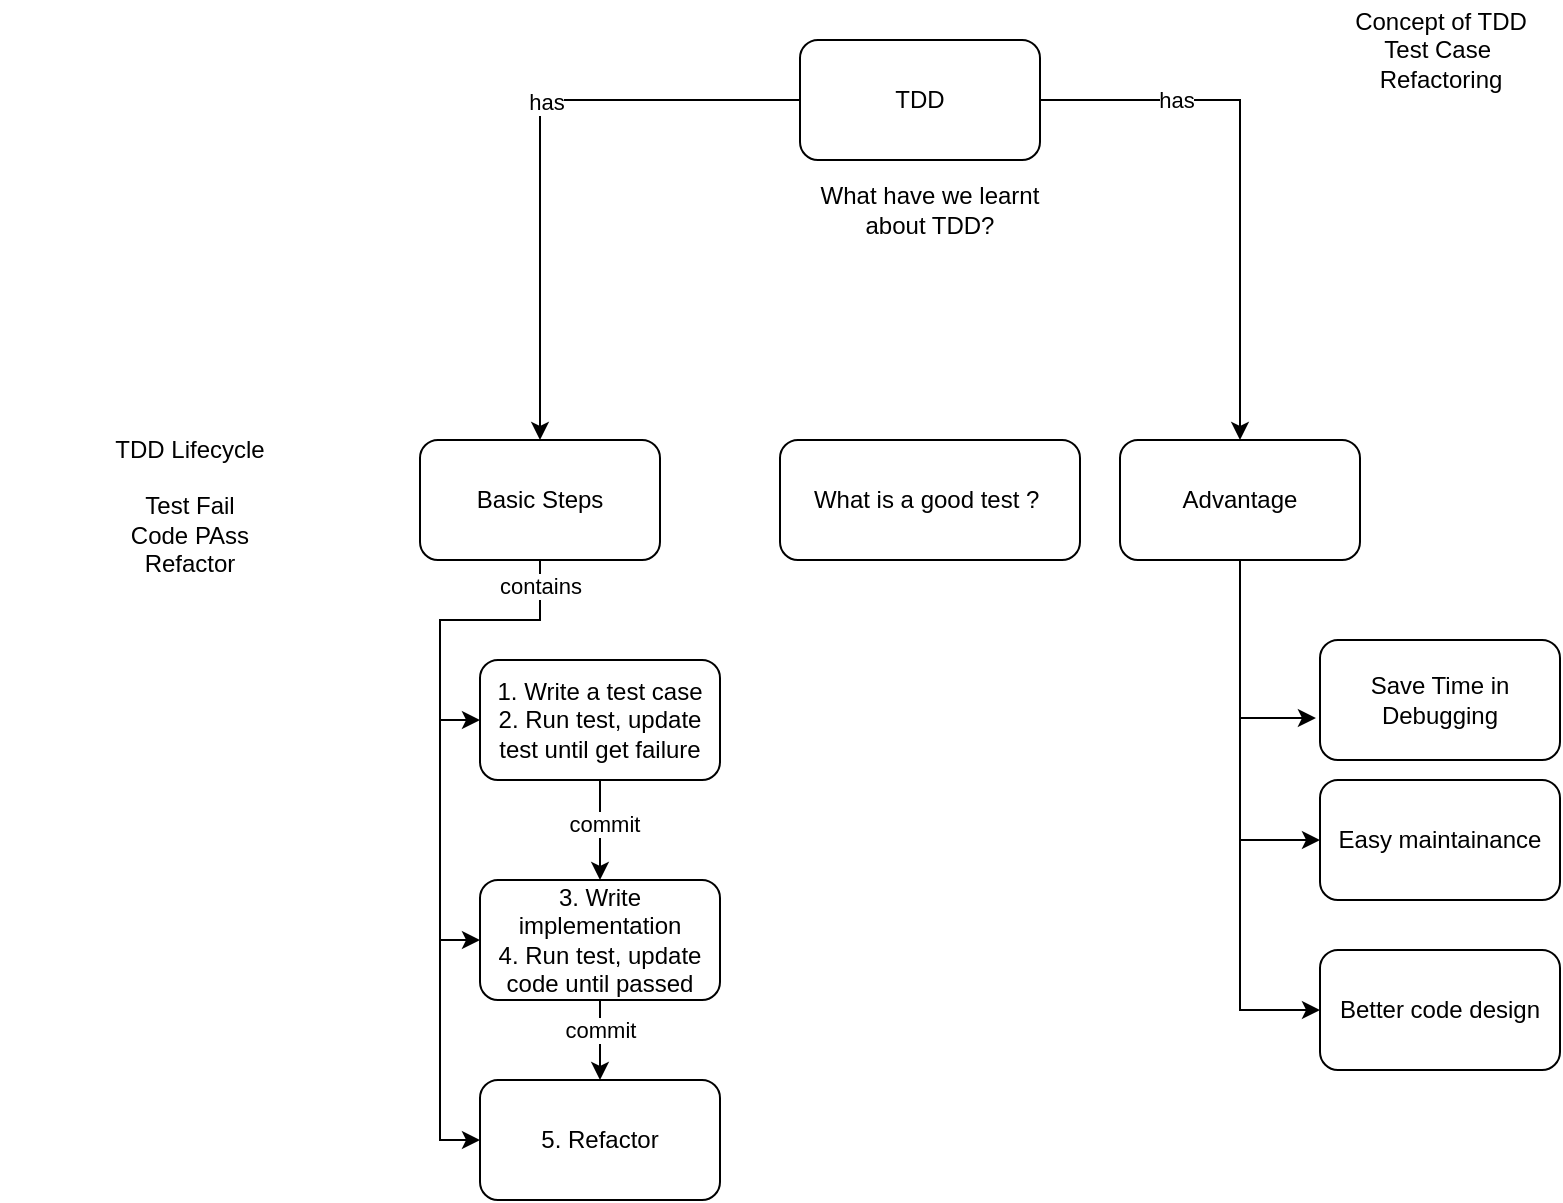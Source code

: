<mxfile version="15.5.9" type="github">
  <diagram id="XblzcxGRHUzjr9p-0842" name="Page-1">
    <mxGraphModel dx="1666" dy="794" grid="1" gridSize="10" guides="1" tooltips="1" connect="1" arrows="1" fold="1" page="1" pageScale="1" pageWidth="1654" pageHeight="1169" math="0" shadow="0">
      <root>
        <mxCell id="0" />
        <mxCell id="1" parent="0" />
        <mxCell id="oWt1c-0w8IS1T-IPn0zn-8" style="edgeStyle=orthogonalEdgeStyle;rounded=0;orthogonalLoop=1;jettySize=auto;html=1;entryX=0.5;entryY=0;entryDx=0;entryDy=0;" parent="1" source="oWt1c-0w8IS1T-IPn0zn-3" target="oWt1c-0w8IS1T-IPn0zn-5" edge="1">
          <mxGeometry relative="1" as="geometry" />
        </mxCell>
        <mxCell id="oWt1c-0w8IS1T-IPn0zn-10" value="has" style="edgeLabel;html=1;align=center;verticalAlign=middle;resizable=0;points=[];" parent="oWt1c-0w8IS1T-IPn0zn-8" vertex="1" connectable="0">
          <mxGeometry x="-0.149" y="1" relative="1" as="geometry">
            <mxPoint as="offset" />
          </mxGeometry>
        </mxCell>
        <mxCell id="oWt1c-0w8IS1T-IPn0zn-9" style="edgeStyle=orthogonalEdgeStyle;rounded=0;orthogonalLoop=1;jettySize=auto;html=1;entryX=0.5;entryY=0;entryDx=0;entryDy=0;" parent="1" source="oWt1c-0w8IS1T-IPn0zn-3" target="oWt1c-0w8IS1T-IPn0zn-6" edge="1">
          <mxGeometry relative="1" as="geometry" />
        </mxCell>
        <mxCell id="oWt1c-0w8IS1T-IPn0zn-11" value="has" style="edgeLabel;html=1;align=center;verticalAlign=middle;resizable=0;points=[];" parent="oWt1c-0w8IS1T-IPn0zn-9" vertex="1" connectable="0">
          <mxGeometry x="-0.497" relative="1" as="geometry">
            <mxPoint as="offset" />
          </mxGeometry>
        </mxCell>
        <mxCell id="oWt1c-0w8IS1T-IPn0zn-3" value="TDD" style="rounded=1;whiteSpace=wrap;html=1;" parent="1" vertex="1">
          <mxGeometry x="530" y="50" width="120" height="60" as="geometry" />
        </mxCell>
        <mxCell id="oWt1c-0w8IS1T-IPn0zn-4" value="What have we learnt about TDD?" style="text;html=1;strokeColor=none;fillColor=none;align=center;verticalAlign=middle;whiteSpace=wrap;rounded=0;" parent="1" vertex="1">
          <mxGeometry x="530" y="120" width="130" height="30" as="geometry" />
        </mxCell>
        <mxCell id="gmGLZBwXflhIAo7ZA7hw-17" style="edgeStyle=orthogonalEdgeStyle;rounded=0;orthogonalLoop=1;jettySize=auto;html=1;entryX=0;entryY=0.5;entryDx=0;entryDy=0;" parent="1" source="oWt1c-0w8IS1T-IPn0zn-5" target="gmGLZBwXflhIAo7ZA7hw-9" edge="1">
          <mxGeometry relative="1" as="geometry">
            <Array as="points">
              <mxPoint x="400" y="340" />
              <mxPoint x="350" y="340" />
              <mxPoint x="350" y="390" />
            </Array>
          </mxGeometry>
        </mxCell>
        <mxCell id="gmGLZBwXflhIAo7ZA7hw-18" style="edgeStyle=orthogonalEdgeStyle;rounded=0;orthogonalLoop=1;jettySize=auto;html=1;entryX=0;entryY=0.5;entryDx=0;entryDy=0;" parent="1" source="oWt1c-0w8IS1T-IPn0zn-5" target="gmGLZBwXflhIAo7ZA7hw-10" edge="1">
          <mxGeometry relative="1" as="geometry">
            <Array as="points">
              <mxPoint x="400" y="340" />
              <mxPoint x="350" y="340" />
              <mxPoint x="350" y="500" />
            </Array>
          </mxGeometry>
        </mxCell>
        <mxCell id="gmGLZBwXflhIAo7ZA7hw-19" style="edgeStyle=orthogonalEdgeStyle;rounded=0;orthogonalLoop=1;jettySize=auto;html=1;entryX=0;entryY=0.5;entryDx=0;entryDy=0;" parent="1" source="oWt1c-0w8IS1T-IPn0zn-5" target="gmGLZBwXflhIAo7ZA7hw-13" edge="1">
          <mxGeometry relative="1" as="geometry">
            <Array as="points">
              <mxPoint x="400" y="340" />
              <mxPoint x="350" y="340" />
              <mxPoint x="350" y="600" />
            </Array>
          </mxGeometry>
        </mxCell>
        <mxCell id="gmGLZBwXflhIAo7ZA7hw-20" value="contains" style="edgeLabel;html=1;align=center;verticalAlign=middle;resizable=0;points=[];" parent="gmGLZBwXflhIAo7ZA7hw-19" vertex="1" connectable="0">
          <mxGeometry x="-0.927" relative="1" as="geometry">
            <mxPoint as="offset" />
          </mxGeometry>
        </mxCell>
        <mxCell id="oWt1c-0w8IS1T-IPn0zn-5" value="Basic Steps" style="rounded=1;whiteSpace=wrap;html=1;" parent="1" vertex="1">
          <mxGeometry x="340" y="250" width="120" height="60" as="geometry" />
        </mxCell>
        <mxCell id="BmqrWhdEjeirKWVDw3WH-3" style="edgeStyle=orthogonalEdgeStyle;rounded=0;orthogonalLoop=1;jettySize=auto;html=1;entryX=-0.017;entryY=0.65;entryDx=0;entryDy=0;entryPerimeter=0;" parent="1" source="oWt1c-0w8IS1T-IPn0zn-6" target="BmqrWhdEjeirKWVDw3WH-2" edge="1">
          <mxGeometry relative="1" as="geometry">
            <Array as="points">
              <mxPoint x="750" y="389" />
            </Array>
          </mxGeometry>
        </mxCell>
        <mxCell id="VqQ6hDxE0CcQu-wHCo0w-1" style="edgeStyle=orthogonalEdgeStyle;rounded=0;orthogonalLoop=1;jettySize=auto;html=1;entryX=0;entryY=0.5;entryDx=0;entryDy=0;" edge="1" parent="1" source="oWt1c-0w8IS1T-IPn0zn-6" target="BmqrWhdEjeirKWVDw3WH-4">
          <mxGeometry relative="1" as="geometry" />
        </mxCell>
        <mxCell id="VqQ6hDxE0CcQu-wHCo0w-3" style="edgeStyle=orthogonalEdgeStyle;rounded=0;orthogonalLoop=1;jettySize=auto;html=1;entryX=0;entryY=0.5;entryDx=0;entryDy=0;" edge="1" parent="1" source="oWt1c-0w8IS1T-IPn0zn-6" target="VqQ6hDxE0CcQu-wHCo0w-2">
          <mxGeometry relative="1" as="geometry" />
        </mxCell>
        <mxCell id="oWt1c-0w8IS1T-IPn0zn-6" value="Advantage" style="rounded=1;whiteSpace=wrap;html=1;" parent="1" vertex="1">
          <mxGeometry x="690" y="250" width="120" height="60" as="geometry" />
        </mxCell>
        <mxCell id="YqAZ2nqPw5MRuWLS1-NX-1" value="Concept of TDD&lt;br&gt;Test Case&amp;nbsp;&lt;br&gt;Refactoring" style="text;html=1;align=center;verticalAlign=middle;resizable=0;points=[];autosize=1;strokeColor=none;fillColor=none;" parent="1" vertex="1">
          <mxGeometry x="800" y="30" width="100" height="50" as="geometry" />
        </mxCell>
        <mxCell id="gmGLZBwXflhIAo7ZA7hw-3" value="What is a good test ?&amp;nbsp;" style="rounded=1;whiteSpace=wrap;html=1;" parent="1" vertex="1">
          <mxGeometry x="520" y="250" width="150" height="60" as="geometry" />
        </mxCell>
        <mxCell id="BmqrWhdEjeirKWVDw3WH-1" value="TDD Lifecycle&lt;br&gt;&lt;br&gt;Test Fail&lt;br&gt;Code PAss&lt;br&gt;Refactor" style="text;html=1;strokeColor=none;fillColor=none;align=center;verticalAlign=middle;whiteSpace=wrap;rounded=0;" parent="1" vertex="1">
          <mxGeometry x="130" y="268" width="190" height="30" as="geometry" />
        </mxCell>
        <mxCell id="gmGLZBwXflhIAo7ZA7hw-11" style="edgeStyle=orthogonalEdgeStyle;rounded=0;orthogonalLoop=1;jettySize=auto;html=1;entryX=0.5;entryY=0;entryDx=0;entryDy=0;" parent="1" source="gmGLZBwXflhIAo7ZA7hw-9" target="gmGLZBwXflhIAo7ZA7hw-10" edge="1">
          <mxGeometry relative="1" as="geometry" />
        </mxCell>
        <mxCell id="gmGLZBwXflhIAo7ZA7hw-12" value="commit" style="edgeLabel;html=1;align=center;verticalAlign=middle;resizable=0;points=[];" parent="gmGLZBwXflhIAo7ZA7hw-11" vertex="1" connectable="0">
          <mxGeometry x="-0.12" y="2" relative="1" as="geometry">
            <mxPoint as="offset" />
          </mxGeometry>
        </mxCell>
        <mxCell id="BmqrWhdEjeirKWVDw3WH-2" value="Save Time in Debugging" style="rounded=1;whiteSpace=wrap;html=1;" parent="1" vertex="1">
          <mxGeometry x="790" y="350" width="120" height="60" as="geometry" />
        </mxCell>
        <mxCell id="gmGLZBwXflhIAo7ZA7hw-9" value="1. Write a test case&lt;br&gt;2. Run test, update test until get failure" style="rounded=1;whiteSpace=wrap;html=1;" parent="1" vertex="1">
          <mxGeometry x="370" y="360" width="120" height="60" as="geometry" />
        </mxCell>
        <mxCell id="BmqrWhdEjeirKWVDw3WH-4" value="Easy maintainance" style="rounded=1;whiteSpace=wrap;html=1;" parent="1" vertex="1">
          <mxGeometry x="790" y="420" width="120" height="60" as="geometry" />
        </mxCell>
        <mxCell id="gmGLZBwXflhIAo7ZA7hw-15" value="" style="edgeStyle=orthogonalEdgeStyle;rounded=0;orthogonalLoop=1;jettySize=auto;html=1;" parent="1" source="gmGLZBwXflhIAo7ZA7hw-10" target="gmGLZBwXflhIAo7ZA7hw-13" edge="1">
          <mxGeometry relative="1" as="geometry" />
        </mxCell>
        <mxCell id="gmGLZBwXflhIAo7ZA7hw-16" value="commit" style="edgeLabel;html=1;align=center;verticalAlign=middle;resizable=0;points=[];" parent="gmGLZBwXflhIAo7ZA7hw-15" vertex="1" connectable="0">
          <mxGeometry x="-0.25" relative="1" as="geometry">
            <mxPoint as="offset" />
          </mxGeometry>
        </mxCell>
        <mxCell id="gmGLZBwXflhIAo7ZA7hw-10" value="3. Write implementation&lt;br&gt;4. Run test, update code until passed" style="rounded=1;whiteSpace=wrap;html=1;" parent="1" vertex="1">
          <mxGeometry x="370" y="470" width="120" height="60" as="geometry" />
        </mxCell>
        <mxCell id="gmGLZBwXflhIAo7ZA7hw-13" value="5. Refactor" style="rounded=1;whiteSpace=wrap;html=1;" parent="1" vertex="1">
          <mxGeometry x="370" y="570" width="120" height="60" as="geometry" />
        </mxCell>
        <mxCell id="VqQ6hDxE0CcQu-wHCo0w-2" value="Better code design" style="rounded=1;whiteSpace=wrap;html=1;" vertex="1" parent="1">
          <mxGeometry x="790" y="505" width="120" height="60" as="geometry" />
        </mxCell>
      </root>
    </mxGraphModel>
  </diagram>
</mxfile>
